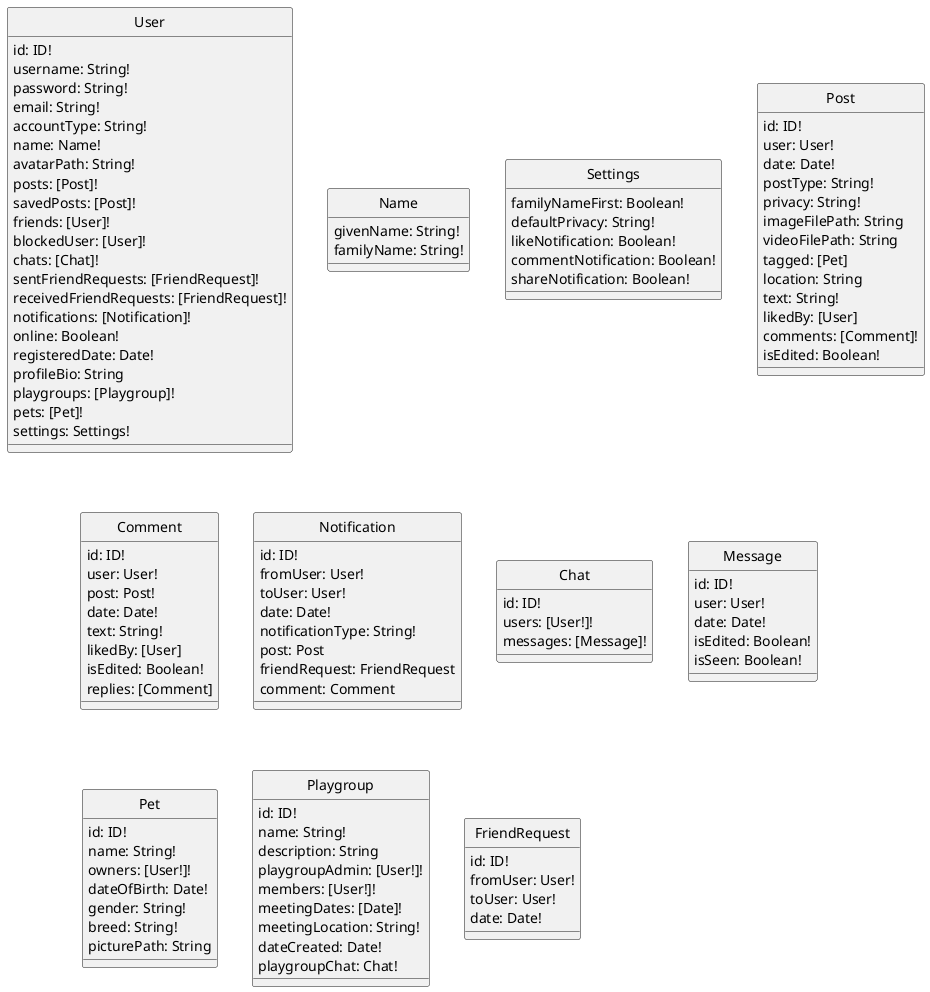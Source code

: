 @startuml DataSchema
hide circle
skinparam classAttributeIconSize 0

class User {
    id: ID!
    username: String!
    password: String!
    email: String!
    accountType: String!
    name: Name!
    avatarPath: String!
    posts: [Post]!
    savedPosts: [Post]!
    friends: [User]!
    blockedUser: [User]!
    chats: [Chat]!
    sentFriendRequests: [FriendRequest]!
    receivedFriendRequests: [FriendRequest]!
    notifications: [Notification]!
    online: Boolean!
    registeredDate: Date!
    profileBio: String
    playgroups: [Playgroup]!
    pets: [Pet]!
    settings: Settings!
}

class Name {
    givenName: String!
    familyName: String!
}

class Settings {
    familyNameFirst: Boolean!
    defaultPrivacy: String!
    likeNotification: Boolean!
    commentNotification: Boolean!
    shareNotification: Boolean!
}

class Post {
    id: ID!
    user: User!
    date: Date!
    postType: String!
    privacy: String!
    imageFilePath: String
    videoFilePath: String
    tagged: [Pet]
    location: String
    text: String!
    likedBy: [User]
    comments: [Comment]!
    isEdited: Boolean!
}

class Comment {
    id: ID!
    user: User!
    post: Post!
    date: Date!
    text: String!
    likedBy: [User]
    isEdited: Boolean!
    replies: [Comment]
}

class Notification {
    id: ID!
    fromUser: User!
    toUser: User!
    date: Date!
    notificationType: String!
    post: Post
    friendRequest: FriendRequest
    comment: Comment
}

class Chat {
    id: ID!
    users: [User!]!
    messages: [Message]!
}

class Message {
    id: ID!
    user: User!
    date: Date!
    isEdited: Boolean!
    isSeen: Boolean!
}

class Pet {
    id: ID!
    name: String!
    owners: [User!]!
    dateOfBirth: Date!
    gender: String!
    breed: String!
    picturePath: String
}

class Playgroup {
    id: ID!
    name: String!
    description: String
    playgroupAdmin: [User!]!
    members: [User!]!
    meetingDates: [Date]!
    meetingLocation: String!
    dateCreated: Date!
    playgroupChat: Chat!
}

class FriendRequest {
    id: ID!
    fromUser: User!
    toUser: User!
    date: Date!
}

@enduml